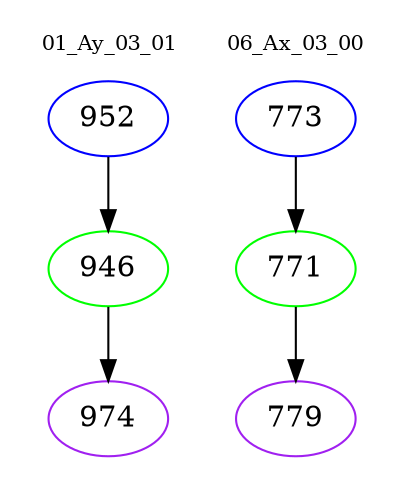 digraph{
subgraph cluster_0 {
color = white
label = "01_Ay_03_01";
fontsize=10;
T0_952 [label="952", color="blue"]
T0_952 -> T0_946 [color="black"]
T0_946 [label="946", color="green"]
T0_946 -> T0_974 [color="black"]
T0_974 [label="974", color="purple"]
}
subgraph cluster_1 {
color = white
label = "06_Ax_03_00";
fontsize=10;
T1_773 [label="773", color="blue"]
T1_773 -> T1_771 [color="black"]
T1_771 [label="771", color="green"]
T1_771 -> T1_779 [color="black"]
T1_779 [label="779", color="purple"]
}
}
